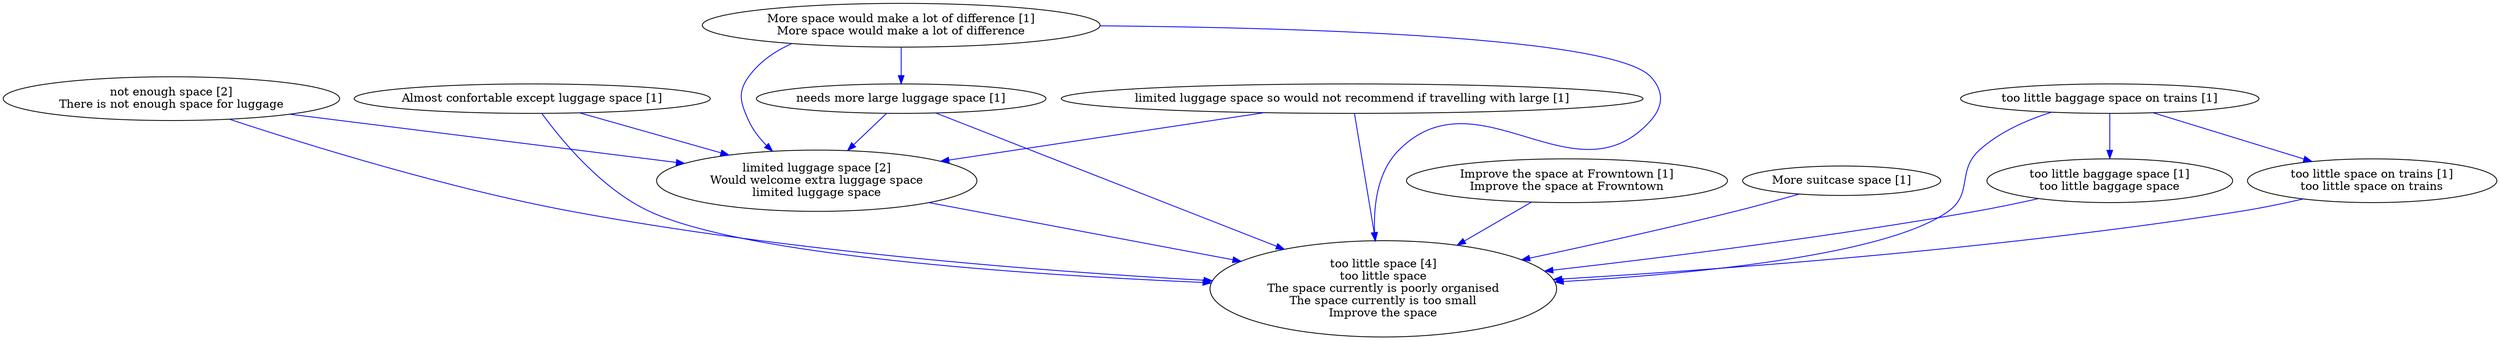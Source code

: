 digraph collapsedGraph {
"too little space [4]\ntoo little space\nThe space currently is poorly organised\nThe space currently is too small\nImprove the space""not enough space [2]\nThere is not enough space for luggage""limited luggage space [2]\nWould welcome extra luggage space\nlimited luggage space""Almost confortable except luggage space [1]""Improve the space at Frowntown [1]\nImprove the space at Frowntown""More space would make a lot of difference [1]\nMore space would make a lot of difference""More suitcase space [1]""limited luggage space so would not recommend if travelling with large [1]""needs more large luggage space [1]""too little baggage space on trains [1]""too little baggage space [1]\ntoo little baggage space""too little space on trains [1]\ntoo little space on trains""not enough space [2]\nThere is not enough space for luggage" -> "too little space [4]\ntoo little space\nThe space currently is poorly organised\nThe space currently is too small\nImprove the space" [color=blue]
"limited luggage space [2]\nWould welcome extra luggage space\nlimited luggage space" -> "too little space [4]\ntoo little space\nThe space currently is poorly organised\nThe space currently is too small\nImprove the space" [color=blue]
"Improve the space at Frowntown [1]\nImprove the space at Frowntown" -> "too little space [4]\ntoo little space\nThe space currently is poorly organised\nThe space currently is too small\nImprove the space" [color=blue]
"More space would make a lot of difference [1]\nMore space would make a lot of difference" -> "too little space [4]\ntoo little space\nThe space currently is poorly organised\nThe space currently is too small\nImprove the space" [color=blue]
"More space would make a lot of difference [1]\nMore space would make a lot of difference" -> "limited luggage space [2]\nWould welcome extra luggage space\nlimited luggage space" [color=blue]
"needs more large luggage space [1]" -> "too little space [4]\ntoo little space\nThe space currently is poorly organised\nThe space currently is too small\nImprove the space" [color=blue]
"Almost confortable except luggage space [1]" -> "too little space [4]\ntoo little space\nThe space currently is poorly organised\nThe space currently is too small\nImprove the space" [color=blue]
"More suitcase space [1]" -> "too little space [4]\ntoo little space\nThe space currently is poorly organised\nThe space currently is too small\nImprove the space" [color=blue]
"limited luggage space so would not recommend if travelling with large [1]" -> "too little space [4]\ntoo little space\nThe space currently is poorly organised\nThe space currently is too small\nImprove the space" [color=blue]
"not enough space [2]\nThere is not enough space for luggage" -> "limited luggage space [2]\nWould welcome extra luggage space\nlimited luggage space" [color=blue]
"too little baggage space on trains [1]" -> "too little space [4]\ntoo little space\nThe space currently is poorly organised\nThe space currently is too small\nImprove the space" [color=blue]
"too little baggage space [1]\ntoo little baggage space" -> "too little space [4]\ntoo little space\nThe space currently is poorly organised\nThe space currently is too small\nImprove the space" [color=blue]
"too little space on trains [1]\ntoo little space on trains" -> "too little space [4]\ntoo little space\nThe space currently is poorly organised\nThe space currently is too small\nImprove the space" [color=blue]
"limited luggage space so would not recommend if travelling with large [1]" -> "limited luggage space [2]\nWould welcome extra luggage space\nlimited luggage space" [color=blue]
"Almost confortable except luggage space [1]" -> "limited luggage space [2]\nWould welcome extra luggage space\nlimited luggage space" [color=blue]
"More space would make a lot of difference [1]\nMore space would make a lot of difference" -> "needs more large luggage space [1]" [color=blue]
"needs more large luggage space [1]" -> "limited luggage space [2]\nWould welcome extra luggage space\nlimited luggage space" [color=blue]
"too little baggage space on trains [1]" -> "too little baggage space [1]\ntoo little baggage space" [color=blue]
"too little baggage space on trains [1]" -> "too little space on trains [1]\ntoo little space on trains" [color=blue]
}